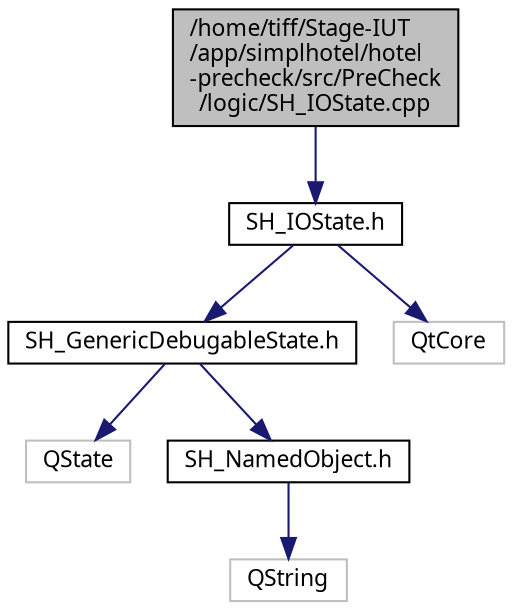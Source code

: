 digraph "/home/tiff/Stage-IUT/app/simplhotel/hotel-precheck/src/PreCheck/logic/SH_IOState.cpp"
{
 // INTERACTIVE_SVG=YES
  bgcolor="transparent";
  edge [fontname="Verdana",fontsize="11",labelfontname="Verdana",labelfontsize="11"];
  node [fontname="Verdana",fontsize="11",shape=record];
  Node1 [label="/home/tiff/Stage-IUT\l/app/simplhotel/hotel\l-precheck/src/PreCheck\l/logic/SH_IOState.cpp",height=0.2,width=0.4,color="black", fillcolor="grey75", style="filled" fontcolor="black"];
  Node1 -> Node2 [color="midnightblue",fontsize="11",style="solid"];
  Node2 [label="SH_IOState.h",height=0.2,width=0.4,color="black",URL="$SH__IOState_8h.html"];
  Node2 -> Node3 [color="midnightblue",fontsize="11",style="solid"];
  Node3 [label="SH_GenericDebugableState.h",height=0.2,width=0.4,color="black",URL="$SH__GenericDebugableState_8h.html"];
  Node3 -> Node4 [color="midnightblue",fontsize="11",style="solid"];
  Node4 [label="QState",height=0.2,width=0.4,color="grey75"];
  Node3 -> Node5 [color="midnightblue",fontsize="11",style="solid"];
  Node5 [label="SH_NamedObject.h",height=0.2,width=0.4,color="black",URL="$SH__NamedObject_8h.html"];
  Node5 -> Node6 [color="midnightblue",fontsize="11",style="solid"];
  Node6 [label="QString",height=0.2,width=0.4,color="grey75"];
  Node2 -> Node7 [color="midnightblue",fontsize="11",style="solid"];
  Node7 [label="QtCore",height=0.2,width=0.4,color="grey75"];
}
